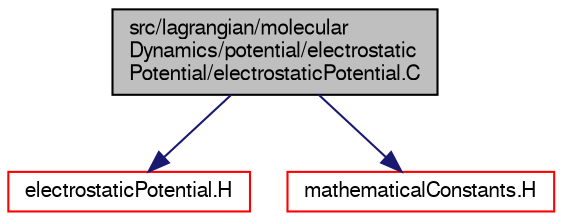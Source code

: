 digraph "src/lagrangian/molecularDynamics/potential/electrostaticPotential/electrostaticPotential.C"
{
  bgcolor="transparent";
  edge [fontname="FreeSans",fontsize="10",labelfontname="FreeSans",labelfontsize="10"];
  node [fontname="FreeSans",fontsize="10",shape=record];
  Node0 [label="src/lagrangian/molecular\lDynamics/potential/electrostatic\lPotential/electrostaticPotential.C",height=0.2,width=0.4,color="black", fillcolor="grey75", style="filled", fontcolor="black"];
  Node0 -> Node1 [color="midnightblue",fontsize="10",style="solid",fontname="FreeSans"];
  Node1 [label="electrostaticPotential.H",height=0.2,width=0.4,color="red",URL="$a06473.html"];
  Node0 -> Node25 [color="midnightblue",fontsize="10",style="solid",fontname="FreeSans"];
  Node25 [label="mathematicalConstants.H",height=0.2,width=0.4,color="red",URL="$a10238.html"];
}
